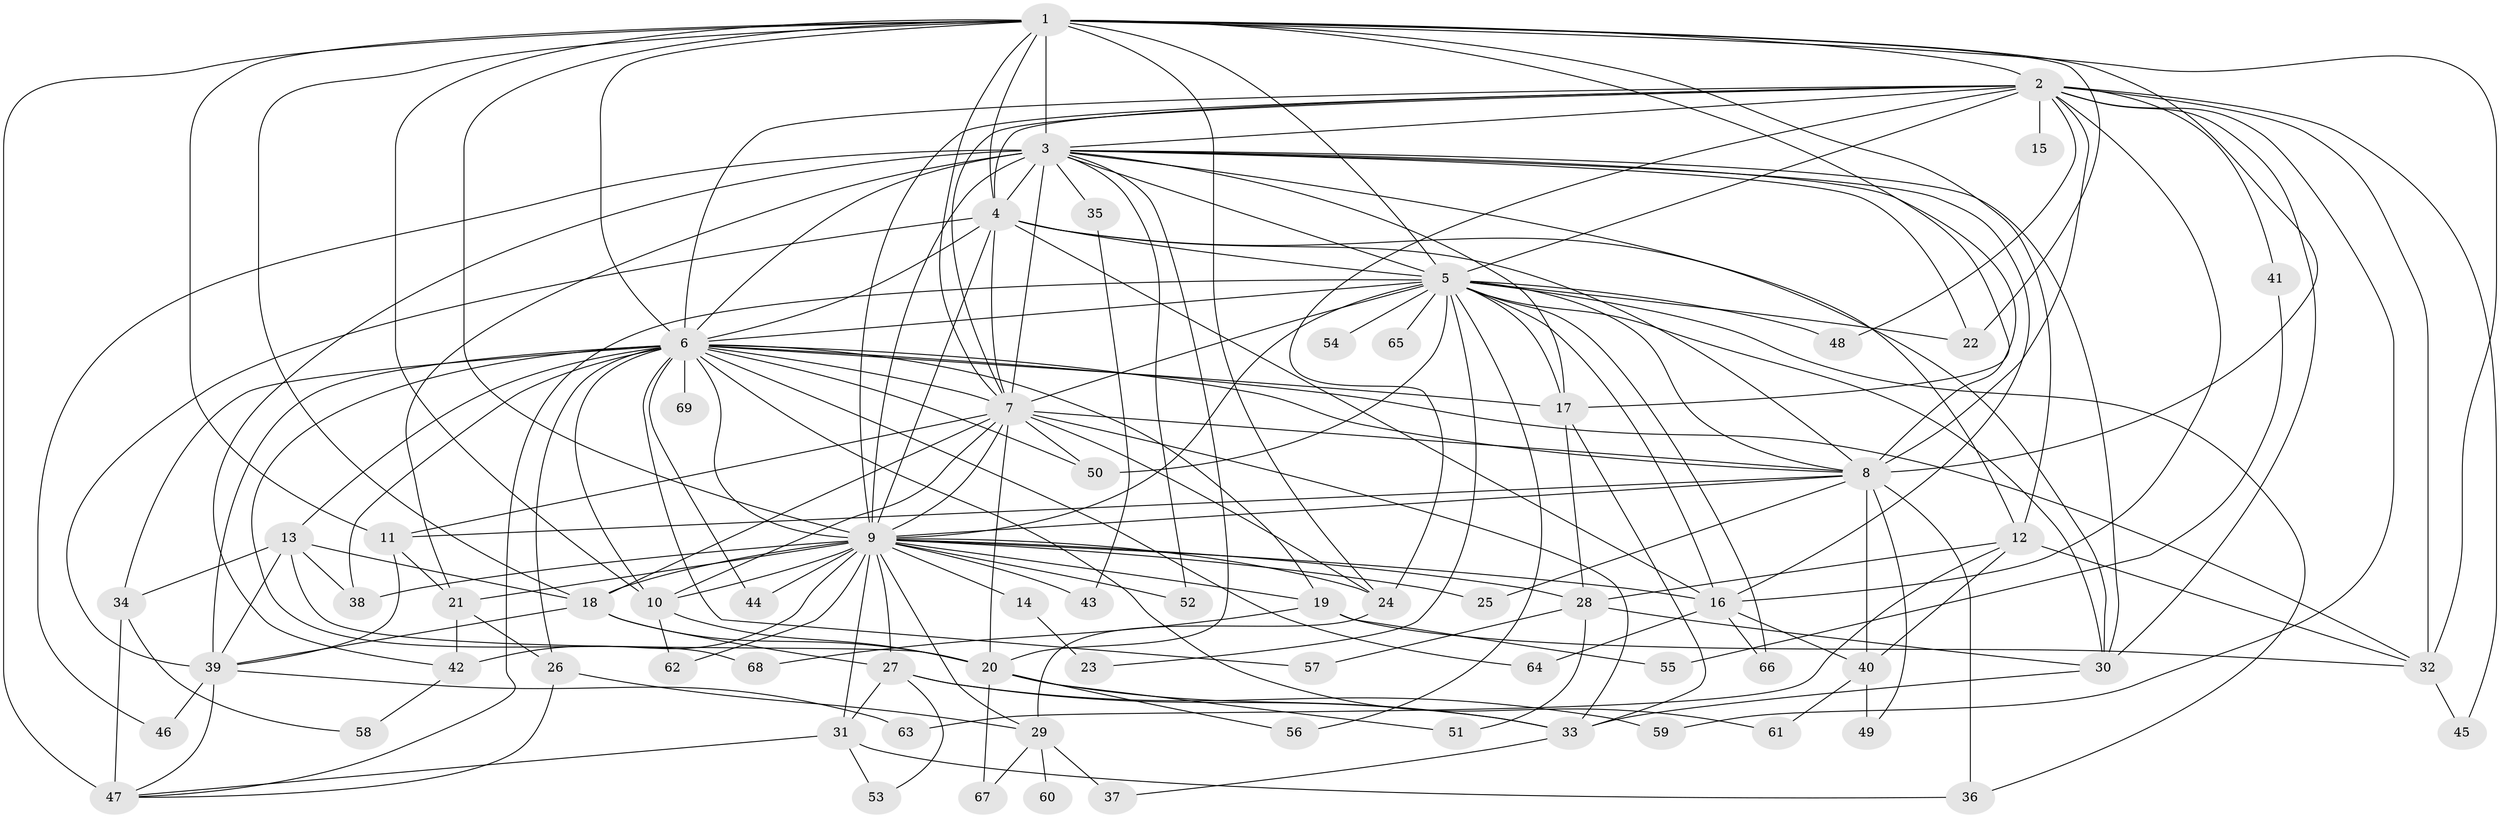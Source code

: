 // original degree distribution, {24: 0.014598540145985401, 21: 0.0072992700729927005, 17: 0.0072992700729927005, 19: 0.0072992700729927005, 32: 0.014598540145985401, 25: 0.0072992700729927005, 15: 0.0072992700729927005, 23: 0.0072992700729927005, 5: 0.058394160583941604, 2: 0.5182481751824818, 7: 0.021897810218978103, 3: 0.19708029197080293, 4: 0.10218978102189781, 6: 0.021897810218978103, 8: 0.0072992700729927005}
// Generated by graph-tools (version 1.1) at 2025/34/03/09/25 02:34:42]
// undirected, 69 vertices, 187 edges
graph export_dot {
graph [start="1"]
  node [color=gray90,style=filled];
  1;
  2;
  3;
  4;
  5;
  6;
  7;
  8;
  9;
  10;
  11;
  12;
  13;
  14;
  15;
  16;
  17;
  18;
  19;
  20;
  21;
  22;
  23;
  24;
  25;
  26;
  27;
  28;
  29;
  30;
  31;
  32;
  33;
  34;
  35;
  36;
  37;
  38;
  39;
  40;
  41;
  42;
  43;
  44;
  45;
  46;
  47;
  48;
  49;
  50;
  51;
  52;
  53;
  54;
  55;
  56;
  57;
  58;
  59;
  60;
  61;
  62;
  63;
  64;
  65;
  66;
  67;
  68;
  69;
  1 -- 2 [weight=3.0];
  1 -- 3 [weight=10.0];
  1 -- 4 [weight=3.0];
  1 -- 5 [weight=3.0];
  1 -- 6 [weight=2.0];
  1 -- 7 [weight=2.0];
  1 -- 8 [weight=3.0];
  1 -- 9 [weight=3.0];
  1 -- 10 [weight=1.0];
  1 -- 11 [weight=1.0];
  1 -- 12 [weight=1.0];
  1 -- 17 [weight=2.0];
  1 -- 18 [weight=1.0];
  1 -- 22 [weight=1.0];
  1 -- 24 [weight=1.0];
  1 -- 32 [weight=1.0];
  1 -- 47 [weight=5.0];
  2 -- 3 [weight=1.0];
  2 -- 4 [weight=1.0];
  2 -- 5 [weight=1.0];
  2 -- 6 [weight=2.0];
  2 -- 7 [weight=1.0];
  2 -- 8 [weight=1.0];
  2 -- 9 [weight=1.0];
  2 -- 15 [weight=1.0];
  2 -- 16 [weight=1.0];
  2 -- 24 [weight=1.0];
  2 -- 30 [weight=1.0];
  2 -- 32 [weight=1.0];
  2 -- 41 [weight=1.0];
  2 -- 45 [weight=1.0];
  2 -- 48 [weight=1.0];
  2 -- 59 [weight=1.0];
  3 -- 4 [weight=1.0];
  3 -- 5 [weight=1.0];
  3 -- 6 [weight=1.0];
  3 -- 7 [weight=4.0];
  3 -- 8 [weight=1.0];
  3 -- 9 [weight=3.0];
  3 -- 12 [weight=2.0];
  3 -- 16 [weight=1.0];
  3 -- 17 [weight=1.0];
  3 -- 20 [weight=1.0];
  3 -- 21 [weight=1.0];
  3 -- 22 [weight=1.0];
  3 -- 30 [weight=1.0];
  3 -- 35 [weight=1.0];
  3 -- 42 [weight=1.0];
  3 -- 46 [weight=1.0];
  3 -- 52 [weight=1.0];
  4 -- 5 [weight=1.0];
  4 -- 6 [weight=2.0];
  4 -- 7 [weight=1.0];
  4 -- 8 [weight=1.0];
  4 -- 9 [weight=2.0];
  4 -- 16 [weight=5.0];
  4 -- 30 [weight=1.0];
  4 -- 39 [weight=1.0];
  5 -- 6 [weight=1.0];
  5 -- 7 [weight=1.0];
  5 -- 8 [weight=1.0];
  5 -- 9 [weight=1.0];
  5 -- 16 [weight=1.0];
  5 -- 17 [weight=1.0];
  5 -- 22 [weight=1.0];
  5 -- 23 [weight=1.0];
  5 -- 30 [weight=1.0];
  5 -- 36 [weight=1.0];
  5 -- 47 [weight=1.0];
  5 -- 48 [weight=1.0];
  5 -- 50 [weight=1.0];
  5 -- 54 [weight=1.0];
  5 -- 56 [weight=1.0];
  5 -- 65 [weight=1.0];
  5 -- 66 [weight=1.0];
  6 -- 7 [weight=2.0];
  6 -- 8 [weight=1.0];
  6 -- 9 [weight=1.0];
  6 -- 10 [weight=1.0];
  6 -- 13 [weight=1.0];
  6 -- 17 [weight=1.0];
  6 -- 19 [weight=1.0];
  6 -- 26 [weight=1.0];
  6 -- 32 [weight=1.0];
  6 -- 34 [weight=2.0];
  6 -- 38 [weight=1.0];
  6 -- 39 [weight=1.0];
  6 -- 44 [weight=1.0];
  6 -- 50 [weight=1.0];
  6 -- 57 [weight=1.0];
  6 -- 61 [weight=1.0];
  6 -- 64 [weight=1.0];
  6 -- 68 [weight=1.0];
  6 -- 69 [weight=1.0];
  7 -- 8 [weight=1.0];
  7 -- 9 [weight=1.0];
  7 -- 10 [weight=1.0];
  7 -- 11 [weight=1.0];
  7 -- 18 [weight=1.0];
  7 -- 20 [weight=6.0];
  7 -- 24 [weight=2.0];
  7 -- 33 [weight=1.0];
  7 -- 50 [weight=1.0];
  8 -- 9 [weight=1.0];
  8 -- 11 [weight=1.0];
  8 -- 25 [weight=1.0];
  8 -- 36 [weight=1.0];
  8 -- 40 [weight=1.0];
  8 -- 49 [weight=1.0];
  9 -- 10 [weight=1.0];
  9 -- 14 [weight=1.0];
  9 -- 16 [weight=2.0];
  9 -- 18 [weight=1.0];
  9 -- 19 [weight=1.0];
  9 -- 21 [weight=1.0];
  9 -- 24 [weight=1.0];
  9 -- 25 [weight=1.0];
  9 -- 27 [weight=1.0];
  9 -- 28 [weight=1.0];
  9 -- 29 [weight=1.0];
  9 -- 31 [weight=1.0];
  9 -- 38 [weight=1.0];
  9 -- 42 [weight=1.0];
  9 -- 43 [weight=1.0];
  9 -- 44 [weight=1.0];
  9 -- 52 [weight=1.0];
  9 -- 62 [weight=1.0];
  10 -- 20 [weight=1.0];
  10 -- 62 [weight=1.0];
  11 -- 21 [weight=1.0];
  11 -- 39 [weight=1.0];
  12 -- 28 [weight=1.0];
  12 -- 32 [weight=1.0];
  12 -- 40 [weight=1.0];
  12 -- 63 [weight=1.0];
  13 -- 18 [weight=1.0];
  13 -- 20 [weight=1.0];
  13 -- 34 [weight=1.0];
  13 -- 38 [weight=1.0];
  13 -- 39 [weight=1.0];
  14 -- 23 [weight=1.0];
  16 -- 40 [weight=1.0];
  16 -- 64 [weight=1.0];
  16 -- 66 [weight=1.0];
  17 -- 28 [weight=1.0];
  17 -- 33 [weight=1.0];
  18 -- 20 [weight=1.0];
  18 -- 27 [weight=1.0];
  18 -- 39 [weight=1.0];
  19 -- 32 [weight=1.0];
  19 -- 55 [weight=1.0];
  19 -- 68 [weight=1.0];
  20 -- 33 [weight=1.0];
  20 -- 51 [weight=1.0];
  20 -- 56 [weight=1.0];
  20 -- 67 [weight=1.0];
  21 -- 26 [weight=1.0];
  21 -- 42 [weight=2.0];
  24 -- 29 [weight=1.0];
  26 -- 29 [weight=1.0];
  26 -- 47 [weight=1.0];
  27 -- 31 [weight=1.0];
  27 -- 33 [weight=1.0];
  27 -- 53 [weight=1.0];
  27 -- 59 [weight=1.0];
  28 -- 30 [weight=1.0];
  28 -- 51 [weight=1.0];
  28 -- 57 [weight=1.0];
  29 -- 37 [weight=2.0];
  29 -- 60 [weight=1.0];
  29 -- 67 [weight=1.0];
  30 -- 33 [weight=1.0];
  31 -- 36 [weight=1.0];
  31 -- 47 [weight=1.0];
  31 -- 53 [weight=1.0];
  32 -- 45 [weight=1.0];
  33 -- 37 [weight=1.0];
  34 -- 47 [weight=1.0];
  34 -- 58 [weight=1.0];
  35 -- 43 [weight=1.0];
  39 -- 46 [weight=1.0];
  39 -- 47 [weight=2.0];
  39 -- 63 [weight=1.0];
  40 -- 49 [weight=2.0];
  40 -- 61 [weight=1.0];
  41 -- 55 [weight=1.0];
  42 -- 58 [weight=1.0];
}
